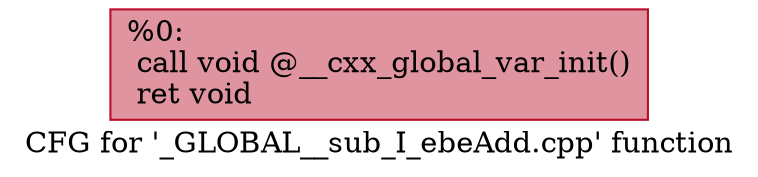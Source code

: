 digraph "CFG for '_GLOBAL__sub_I_ebeAdd.cpp' function" {
	label="CFG for '_GLOBAL__sub_I_ebeAdd.cpp' function";

	Node0x144c81d1340 [shape=record,color="#b70d28ff", style=filled, fillcolor="#b70d2870",label="{%0:\l  call void @__cxx_global_var_init()\l  ret void\l}"];
}
